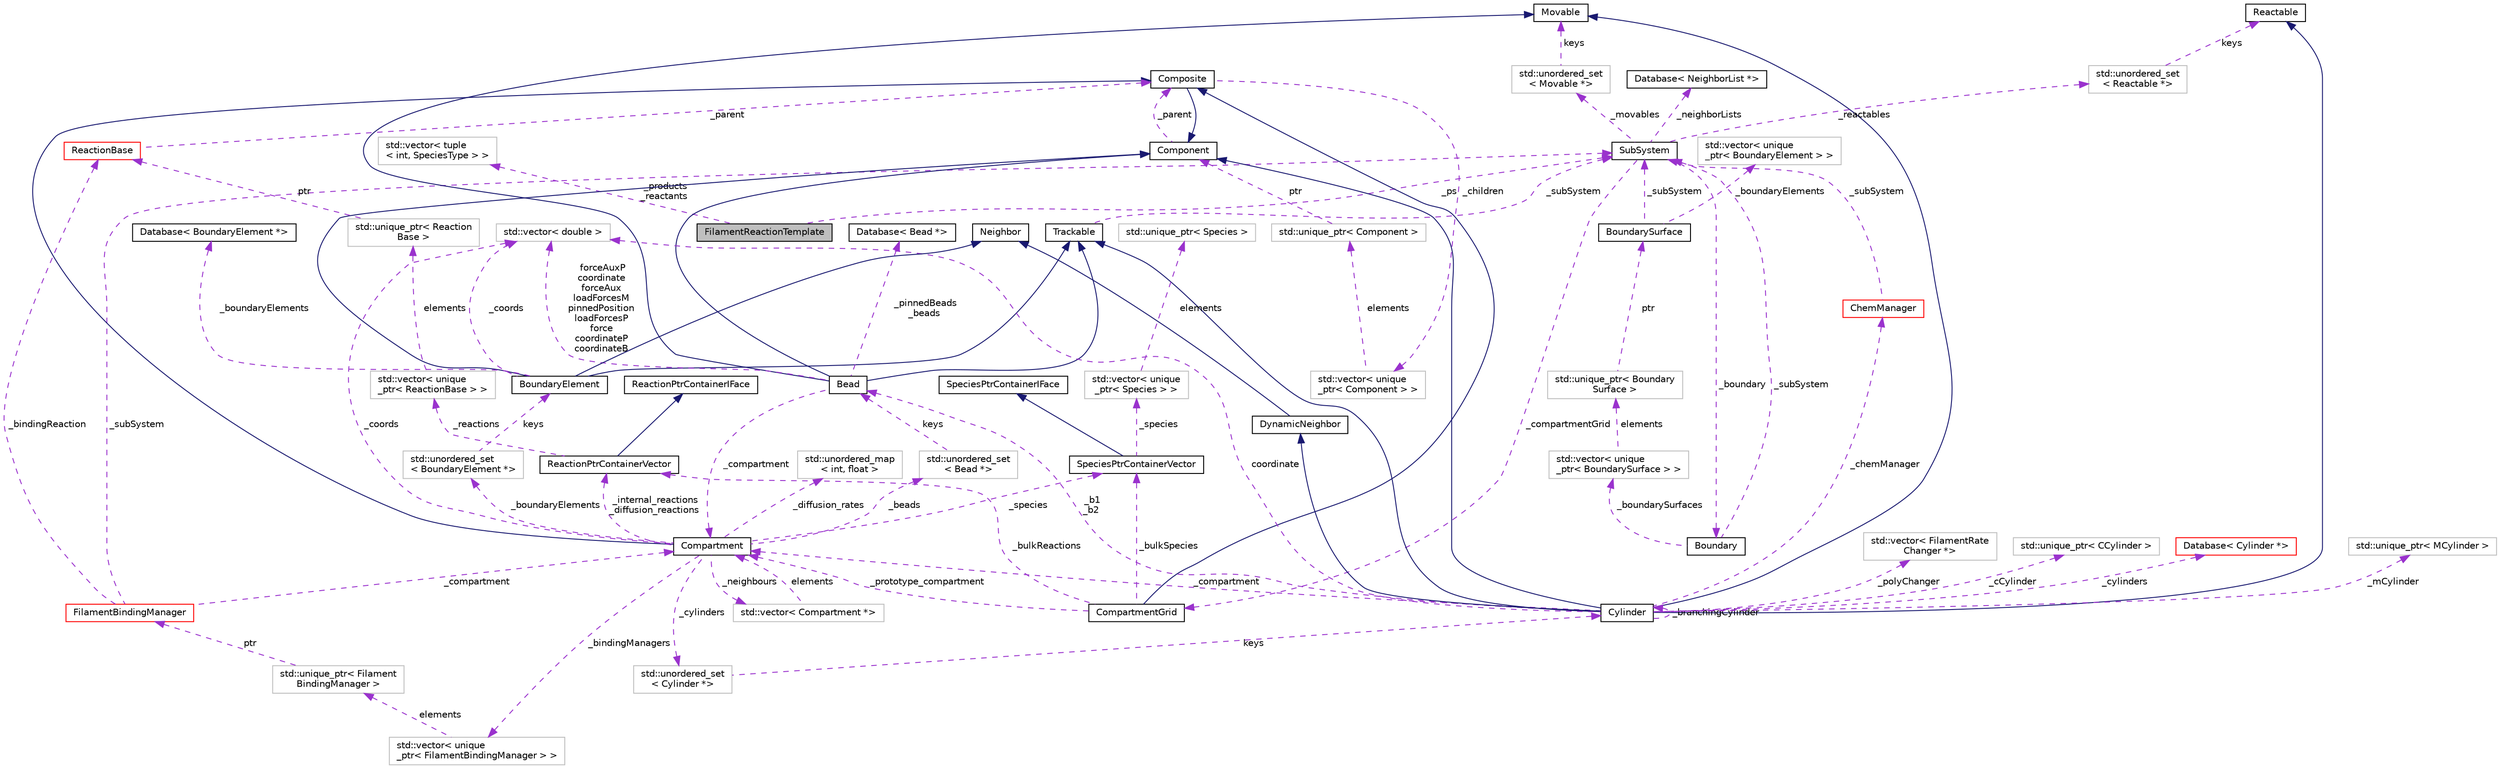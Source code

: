 digraph "FilamentReactionTemplate"
{
 // INTERACTIVE_SVG=YES
  edge [fontname="Helvetica",fontsize="10",labelfontname="Helvetica",labelfontsize="10"];
  node [fontname="Helvetica",fontsize="10",shape=record];
  Node10 [label="FilamentReactionTemplate",height=0.2,width=0.4,color="black", fillcolor="grey75", style="filled", fontcolor="black"];
  Node11 -> Node10 [dir="back",color="darkorchid3",fontsize="10",style="dashed",label=" _products\n_reactants" ,fontname="Helvetica"];
  Node11 [label="std::vector\< tuple\l\< int, SpeciesType \> \>",height=0.2,width=0.4,color="grey75", fillcolor="white", style="filled"];
  Node12 -> Node10 [dir="back",color="darkorchid3",fontsize="10",style="dashed",label=" _ps" ,fontname="Helvetica"];
  Node12 [label="SubSystem",height=0.2,width=0.4,color="black", fillcolor="white", style="filled",URL="$classSubSystem.html",tooltip="Manages all Movables and Reactables. "];
  Node13 -> Node12 [dir="back",color="darkorchid3",fontsize="10",style="dashed",label=" _movables" ,fontname="Helvetica"];
  Node13 [label="std::unordered_set\l\< Movable *\>",height=0.2,width=0.4,color="grey75", fillcolor="white", style="filled"];
  Node14 -> Node13 [dir="back",color="darkorchid3",fontsize="10",style="dashed",label=" keys" ,fontname="Helvetica"];
  Node14 [label="Movable",height=0.2,width=0.4,color="black", fillcolor="white", style="filled",URL="$classMovable.html",tooltip="An abstract base class for a movable element in the SubSystem. "];
  Node15 -> Node12 [dir="back",color="darkorchid3",fontsize="10",style="dashed",label=" _reactables" ,fontname="Helvetica"];
  Node15 [label="std::unordered_set\l\< Reactable *\>",height=0.2,width=0.4,color="grey75", fillcolor="white", style="filled"];
  Node16 -> Node15 [dir="back",color="darkorchid3",fontsize="10",style="dashed",label=" keys" ,fontname="Helvetica"];
  Node16 [label="Reactable",height=0.2,width=0.4,color="black", fillcolor="white", style="filled",URL="$classReactable.html",tooltip="An abstract base class for a reactable element in the SubSystem. "];
  Node17 -> Node12 [dir="back",color="darkorchid3",fontsize="10",style="dashed",label=" _boundary" ,fontname="Helvetica"];
  Node17 [label="Boundary",height=0.2,width=0.4,color="black", fillcolor="white", style="filled",URL="$classBoundary.html",tooltip="To store all BoundarySurfaces that are in the SubSystem. "];
  Node12 -> Node17 [dir="back",color="darkorchid3",fontsize="10",style="dashed",label=" _subSystem" ,fontname="Helvetica"];
  Node18 -> Node17 [dir="back",color="darkorchid3",fontsize="10",style="dashed",label=" _boundarySurfaces" ,fontname="Helvetica"];
  Node18 [label="std::vector\< unique\l_ptr\< BoundarySurface \> \>",height=0.2,width=0.4,color="grey75", fillcolor="white", style="filled"];
  Node19 -> Node18 [dir="back",color="darkorchid3",fontsize="10",style="dashed",label=" elements" ,fontname="Helvetica"];
  Node19 [label="std::unique_ptr\< Boundary\lSurface \>",height=0.2,width=0.4,color="grey75", fillcolor="white", style="filled"];
  Node20 -> Node19 [dir="back",color="darkorchid3",fontsize="10",style="dashed",label=" ptr" ,fontname="Helvetica"];
  Node20 [label="BoundarySurface",height=0.2,width=0.4,color="black", fillcolor="white", style="filled",URL="$classBoundarySurface.html",tooltip="A boundary shape that holds BoundaryElements. "];
  Node12 -> Node20 [dir="back",color="darkorchid3",fontsize="10",style="dashed",label=" _subSystem" ,fontname="Helvetica"];
  Node21 -> Node20 [dir="back",color="darkorchid3",fontsize="10",style="dashed",label=" _boundaryElements" ,fontname="Helvetica"];
  Node21 [label="std::vector\< unique\l_ptr\< BoundaryElement \> \>",height=0.2,width=0.4,color="grey75", fillcolor="white", style="filled"];
  Node32 -> Node12 [dir="back",color="darkorchid3",fontsize="10",style="dashed",label=" _compartmentGrid" ,fontname="Helvetica"];
  Node32 [label="CompartmentGrid",height=0.2,width=0.4,color="black", fillcolor="white", style="filled",URL="$classCompartmentGrid.html",tooltip="A simple n-dimensional grid of Compartment objects. "];
  Node25 -> Node32 [dir="back",color="midnightblue",fontsize="10",style="solid",fontname="Helvetica"];
  Node25 [label="Composite",height=0.2,width=0.4,color="black", fillcolor="white", style="filled",URL="$classComposite.html",tooltip="The aggregating class for the Composite pattern. "];
  Node24 -> Node25 [dir="back",color="midnightblue",fontsize="10",style="solid",fontname="Helvetica"];
  Node24 [label="Component",height=0.2,width=0.4,color="black", fillcolor="white", style="filled",URL="$classComponent.html",tooltip="The base class for the Composite pattern hieararchy. "];
  Node25 -> Node24 [dir="back",color="darkorchid3",fontsize="10",style="dashed",label=" _parent" ,fontname="Helvetica"];
  Node26 -> Node25 [dir="back",color="darkorchid3",fontsize="10",style="dashed",label=" _children" ,fontname="Helvetica"];
  Node26 [label="std::vector\< unique\l_ptr\< Component \> \>",height=0.2,width=0.4,color="grey75", fillcolor="white", style="filled"];
  Node27 -> Node26 [dir="back",color="darkorchid3",fontsize="10",style="dashed",label=" elements" ,fontname="Helvetica"];
  Node27 [label="std::unique_ptr\< Component \>",height=0.2,width=0.4,color="grey75", fillcolor="white", style="filled"];
  Node24 -> Node27 [dir="back",color="darkorchid3",fontsize="10",style="dashed",label=" ptr" ,fontname="Helvetica"];
  Node33 -> Node32 [dir="back",color="darkorchid3",fontsize="10",style="dashed",label=" _prototype_compartment" ,fontname="Helvetica"];
  Node33 [label="Compartment",height=0.2,width=0.4,color="black", fillcolor="white", style="filled",URL="$classCompartment.html",tooltip="A container or holding Species and Reactions. "];
  Node25 -> Node33 [dir="back",color="midnightblue",fontsize="10",style="solid",fontname="Helvetica"];
  Node34 -> Node33 [dir="back",color="darkorchid3",fontsize="10",style="dashed",label=" _beads" ,fontname="Helvetica"];
  Node34 [label="std::unordered_set\l\< Bead *\>",height=0.2,width=0.4,color="grey75", fillcolor="white", style="filled"];
  Node35 -> Node34 [dir="back",color="darkorchid3",fontsize="10",style="dashed",label=" keys" ,fontname="Helvetica"];
  Node35 [label="Bead",height=0.2,width=0.4,color="black", fillcolor="white", style="filled",URL="$classBead.html",tooltip="Represents a single coordinate between Cylinders, and holds forces needed for mechanical equilibratio..."];
  Node24 -> Node35 [dir="back",color="midnightblue",fontsize="10",style="solid",fontname="Helvetica"];
  Node28 -> Node35 [dir="back",color="midnightblue",fontsize="10",style="solid",fontname="Helvetica"];
  Node28 [label="Trackable",height=0.2,width=0.4,color="black", fillcolor="white", style="filled",URL="$classTrackable.html",tooltip="An abstract base class for a trackable object in the SubSystem. "];
  Node12 -> Node28 [dir="back",color="darkorchid3",fontsize="10",style="dashed",label=" _subSystem" ,fontname="Helvetica"];
  Node14 -> Node35 [dir="back",color="midnightblue",fontsize="10",style="solid",fontname="Helvetica"];
  Node33 -> Node35 [dir="back",color="darkorchid3",fontsize="10",style="dashed",label=" _compartment" ,fontname="Helvetica"];
  Node36 -> Node35 [dir="back",color="darkorchid3",fontsize="10",style="dashed",label=" _pinnedBeads\n_beads" ,fontname="Helvetica"];
  Node36 [label="Database\< Bead *\>",height=0.2,width=0.4,color="black", fillcolor="white", style="filled",URL="$classDatabase.html"];
  Node31 -> Node35 [dir="back",color="darkorchid3",fontsize="10",style="dashed",label=" forceAuxP\ncoordinate\nforceAux\nloadForcesM\npinnedPosition\nloadForcesP\nforce\ncoordinateP\ncoordinateB" ,fontname="Helvetica"];
  Node31 [label="std::vector\< double \>",height=0.2,width=0.4,color="grey75", fillcolor="white", style="filled"];
  Node37 -> Node33 [dir="back",color="darkorchid3",fontsize="10",style="dashed",label=" _neighbours" ,fontname="Helvetica"];
  Node37 [label="std::vector\< Compartment *\>",height=0.2,width=0.4,color="grey75", fillcolor="white", style="filled"];
  Node33 -> Node37 [dir="back",color="darkorchid3",fontsize="10",style="dashed",label=" elements" ,fontname="Helvetica"];
  Node38 -> Node33 [dir="back",color="darkorchid3",fontsize="10",style="dashed",label=" _cylinders" ,fontname="Helvetica"];
  Node38 [label="std::unordered_set\l\< Cylinder *\>",height=0.2,width=0.4,color="grey75", fillcolor="white", style="filled"];
  Node39 -> Node38 [dir="back",color="darkorchid3",fontsize="10",style="dashed",label=" keys" ,fontname="Helvetica"];
  Node39 [label="Cylinder",height=0.2,width=0.4,color="black", fillcolor="white", style="filled",URL="$classCylinder.html",tooltip="A container to store a MCylinder and CCylinder. "];
  Node24 -> Node39 [dir="back",color="midnightblue",fontsize="10",style="solid",fontname="Helvetica"];
  Node28 -> Node39 [dir="back",color="midnightblue",fontsize="10",style="solid",fontname="Helvetica"];
  Node14 -> Node39 [dir="back",color="midnightblue",fontsize="10",style="solid",fontname="Helvetica"];
  Node16 -> Node39 [dir="back",color="midnightblue",fontsize="10",style="solid",fontname="Helvetica"];
  Node40 -> Node39 [dir="back",color="midnightblue",fontsize="10",style="solid",fontname="Helvetica"];
  Node40 [label="DynamicNeighbor",height=0.2,width=0.4,color="black", fillcolor="white", style="filled",URL="$classDynamicNeighbor.html",tooltip="An abstract base class for any element that can be added or removed from a NeighborList dynamically a..."];
  Node29 -> Node40 [dir="back",color="midnightblue",fontsize="10",style="solid",fontname="Helvetica"];
  Node29 [label="Neighbor",height=0.2,width=0.4,color="black", fillcolor="white", style="filled",URL="$classNeighbor.html",tooltip="An abstract base class for any element that can be added or removed from a NeighborList statically at..."];
  Node39 -> Node39 [dir="back",color="darkorchid3",fontsize="10",style="dashed",label=" _branchingCylinder" ,fontname="Helvetica"];
  Node41 -> Node39 [dir="back",color="darkorchid3",fontsize="10",style="dashed",label=" _polyChanger" ,fontname="Helvetica"];
  Node41 [label="std::vector\< FilamentRate\lChanger *\>",height=0.2,width=0.4,color="grey75", fillcolor="white", style="filled"];
  Node43 -> Node39 [dir="back",color="darkorchid3",fontsize="10",style="dashed",label=" _cCylinder" ,fontname="Helvetica"];
  Node43 [label="std::unique_ptr\< CCylinder \>",height=0.2,width=0.4,color="grey75", fillcolor="white", style="filled"];
  Node35 -> Node39 [dir="back",color="darkorchid3",fontsize="10",style="dashed",label=" _b1\n_b2" ,fontname="Helvetica"];
  Node63 -> Node39 [dir="back",color="darkorchid3",fontsize="10",style="dashed",label=" _cylinders" ,fontname="Helvetica"];
  Node63 [label="Database\< Cylinder *\>",height=0.2,width=0.4,color="red", fillcolor="white", style="filled",URL="$classDatabase.html"];
  Node33 -> Node39 [dir="back",color="darkorchid3",fontsize="10",style="dashed",label=" _compartment" ,fontname="Helvetica"];
  Node65 -> Node39 [dir="back",color="darkorchid3",fontsize="10",style="dashed",label=" _chemManager" ,fontname="Helvetica"];
  Node65 [label="ChemManager",height=0.2,width=0.4,color="red", fillcolor="white", style="filled",URL="$classChemManager.html",tooltip="For initailizing chemical reactions based on a specific system. "];
  Node12 -> Node65 [dir="back",color="darkorchid3",fontsize="10",style="dashed",label=" _subSystem" ,fontname="Helvetica"];
  Node79 -> Node39 [dir="back",color="darkorchid3",fontsize="10",style="dashed",label=" _mCylinder" ,fontname="Helvetica"];
  Node79 [label="std::unique_ptr\< MCylinder \>",height=0.2,width=0.4,color="grey75", fillcolor="white", style="filled"];
  Node31 -> Node39 [dir="back",color="darkorchid3",fontsize="10",style="dashed",label=" coordinate" ,fontname="Helvetica"];
  Node81 -> Node33 [dir="back",color="darkorchid3",fontsize="10",style="dashed",label=" _boundaryElements" ,fontname="Helvetica"];
  Node81 [label="std::unordered_set\l\< BoundaryElement *\>",height=0.2,width=0.4,color="grey75", fillcolor="white", style="filled"];
  Node23 -> Node81 [dir="back",color="darkorchid3",fontsize="10",style="dashed",label=" keys" ,fontname="Helvetica"];
  Node23 [label="BoundaryElement",height=0.2,width=0.4,color="black", fillcolor="white", style="filled",URL="$classBoundaryElement.html",tooltip="Represents an element of a BoundarySurface. "];
  Node24 -> Node23 [dir="back",color="midnightblue",fontsize="10",style="solid",fontname="Helvetica"];
  Node28 -> Node23 [dir="back",color="midnightblue",fontsize="10",style="solid",fontname="Helvetica"];
  Node29 -> Node23 [dir="back",color="midnightblue",fontsize="10",style="solid",fontname="Helvetica"];
  Node30 -> Node23 [dir="back",color="darkorchid3",fontsize="10",style="dashed",label=" _boundaryElements" ,fontname="Helvetica"];
  Node30 [label="Database\< BoundaryElement *\>",height=0.2,width=0.4,color="black", fillcolor="white", style="filled",URL="$classDatabase.html"];
  Node31 -> Node23 [dir="back",color="darkorchid3",fontsize="10",style="dashed",label=" _coords" ,fontname="Helvetica"];
  Node82 -> Node33 [dir="back",color="darkorchid3",fontsize="10",style="dashed",label=" _internal_reactions\n_diffusion_reactions" ,fontname="Helvetica"];
  Node82 [label="ReactionPtrContainerVector",height=0.2,width=0.4,color="black", fillcolor="white", style="filled",URL="$classReactionPtrContainerVector.html",tooltip="A concrete class implementing the ReactionPtrContainerIFace, using vector<unique_ptr<ReactionBase>> a..."];
  Node83 -> Node82 [dir="back",color="midnightblue",fontsize="10",style="solid",fontname="Helvetica"];
  Node83 [label="ReactionPtrContainerIFace",height=0.2,width=0.4,color="black", fillcolor="white", style="filled",URL="$classReactionPtrContainerIFace.html",tooltip="An abstract interface for a container of pointers to reaction objects. "];
  Node84 -> Node82 [dir="back",color="darkorchid3",fontsize="10",style="dashed",label=" _reactions" ,fontname="Helvetica"];
  Node84 [label="std::vector\< unique\l_ptr\< ReactionBase \> \>",height=0.2,width=0.4,color="grey75", fillcolor="white", style="filled"];
  Node85 -> Node84 [dir="back",color="darkorchid3",fontsize="10",style="dashed",label=" elements" ,fontname="Helvetica"];
  Node85 [label="std::unique_ptr\< Reaction\lBase \>",height=0.2,width=0.4,color="grey75", fillcolor="white", style="filled"];
  Node47 -> Node85 [dir="back",color="darkorchid3",fontsize="10",style="dashed",label=" ptr" ,fontname="Helvetica"];
  Node47 [label="ReactionBase",height=0.2,width=0.4,color="red", fillcolor="white", style="filled",URL="$classReactionBase.html",tooltip="Represents an abstract interface for simple chemical reactions of the form A + B -> C..."];
  Node25 -> Node47 [dir="back",color="darkorchid3",fontsize="10",style="dashed",label=" _parent" ,fontname="Helvetica"];
  Node86 -> Node33 [dir="back",color="darkorchid3",fontsize="10",style="dashed",label=" _diffusion_rates" ,fontname="Helvetica"];
  Node86 [label="std::unordered_map\l\< int, float \>",height=0.2,width=0.4,color="grey75", fillcolor="white", style="filled"];
  Node31 -> Node33 [dir="back",color="darkorchid3",fontsize="10",style="dashed",label=" _coords" ,fontname="Helvetica"];
  Node87 -> Node33 [dir="back",color="darkorchid3",fontsize="10",style="dashed",label=" _bindingManagers" ,fontname="Helvetica"];
  Node87 [label="std::vector\< unique\l_ptr\< FilamentBindingManager \> \>",height=0.2,width=0.4,color="grey75", fillcolor="white", style="filled"];
  Node88 -> Node87 [dir="back",color="darkorchid3",fontsize="10",style="dashed",label=" elements" ,fontname="Helvetica"];
  Node88 [label="std::unique_ptr\< Filament\lBindingManager \>",height=0.2,width=0.4,color="grey75", fillcolor="white", style="filled"];
  Node89 -> Node88 [dir="back",color="darkorchid3",fontsize="10",style="dashed",label=" ptr" ,fontname="Helvetica"];
  Node89 [label="FilamentBindingManager",height=0.2,width=0.4,color="red", fillcolor="white", style="filled",URL="$classFilamentBindingManager.html",tooltip="To store and manage binding reactions. "];
  Node33 -> Node89 [dir="back",color="darkorchid3",fontsize="10",style="dashed",label=" _compartment" ,fontname="Helvetica"];
  Node12 -> Node89 [dir="back",color="darkorchid3",fontsize="10",style="dashed",label=" _subSystem" ,fontname="Helvetica"];
  Node47 -> Node89 [dir="back",color="darkorchid3",fontsize="10",style="dashed",label=" _bindingReaction" ,fontname="Helvetica"];
  Node90 -> Node33 [dir="back",color="darkorchid3",fontsize="10",style="dashed",label=" _species" ,fontname="Helvetica"];
  Node90 [label="SpeciesPtrContainerVector",height=0.2,width=0.4,color="black", fillcolor="white", style="filled",URL="$classSpeciesPtrContainerVector.html",tooltip="A concrete class implementing the SpeciesPtrContainerIFace, using vector<unique_ptr<Species>> as the ..."];
  Node91 -> Node90 [dir="back",color="midnightblue",fontsize="10",style="solid",fontname="Helvetica"];
  Node91 [label="SpeciesPtrContainerIFace",height=0.2,width=0.4,color="black", fillcolor="white", style="filled",URL="$classSpeciesPtrContainerIFace.html",tooltip="An abstract interface for a container of pointers to Species objects. "];
  Node92 -> Node90 [dir="back",color="darkorchid3",fontsize="10",style="dashed",label=" _species" ,fontname="Helvetica"];
  Node92 [label="std::vector\< unique\l_ptr\< Species \> \>",height=0.2,width=0.4,color="grey75", fillcolor="white", style="filled"];
  Node93 -> Node92 [dir="back",color="darkorchid3",fontsize="10",style="dashed",label=" elements" ,fontname="Helvetica"];
  Node93 [label="std::unique_ptr\< Species \>",height=0.2,width=0.4,color="grey75", fillcolor="white", style="filled"];
  Node82 -> Node32 [dir="back",color="darkorchid3",fontsize="10",style="dashed",label=" _bulkReactions" ,fontname="Helvetica"];
  Node90 -> Node32 [dir="back",color="darkorchid3",fontsize="10",style="dashed",label=" _bulkSpecies" ,fontname="Helvetica"];
  Node94 -> Node12 [dir="back",color="darkorchid3",fontsize="10",style="dashed",label=" _neighborLists" ,fontname="Helvetica"];
  Node94 [label="Database\< NeighborList *\>",height=0.2,width=0.4,color="black", fillcolor="white", style="filled",URL="$classDatabase.html"];
}

